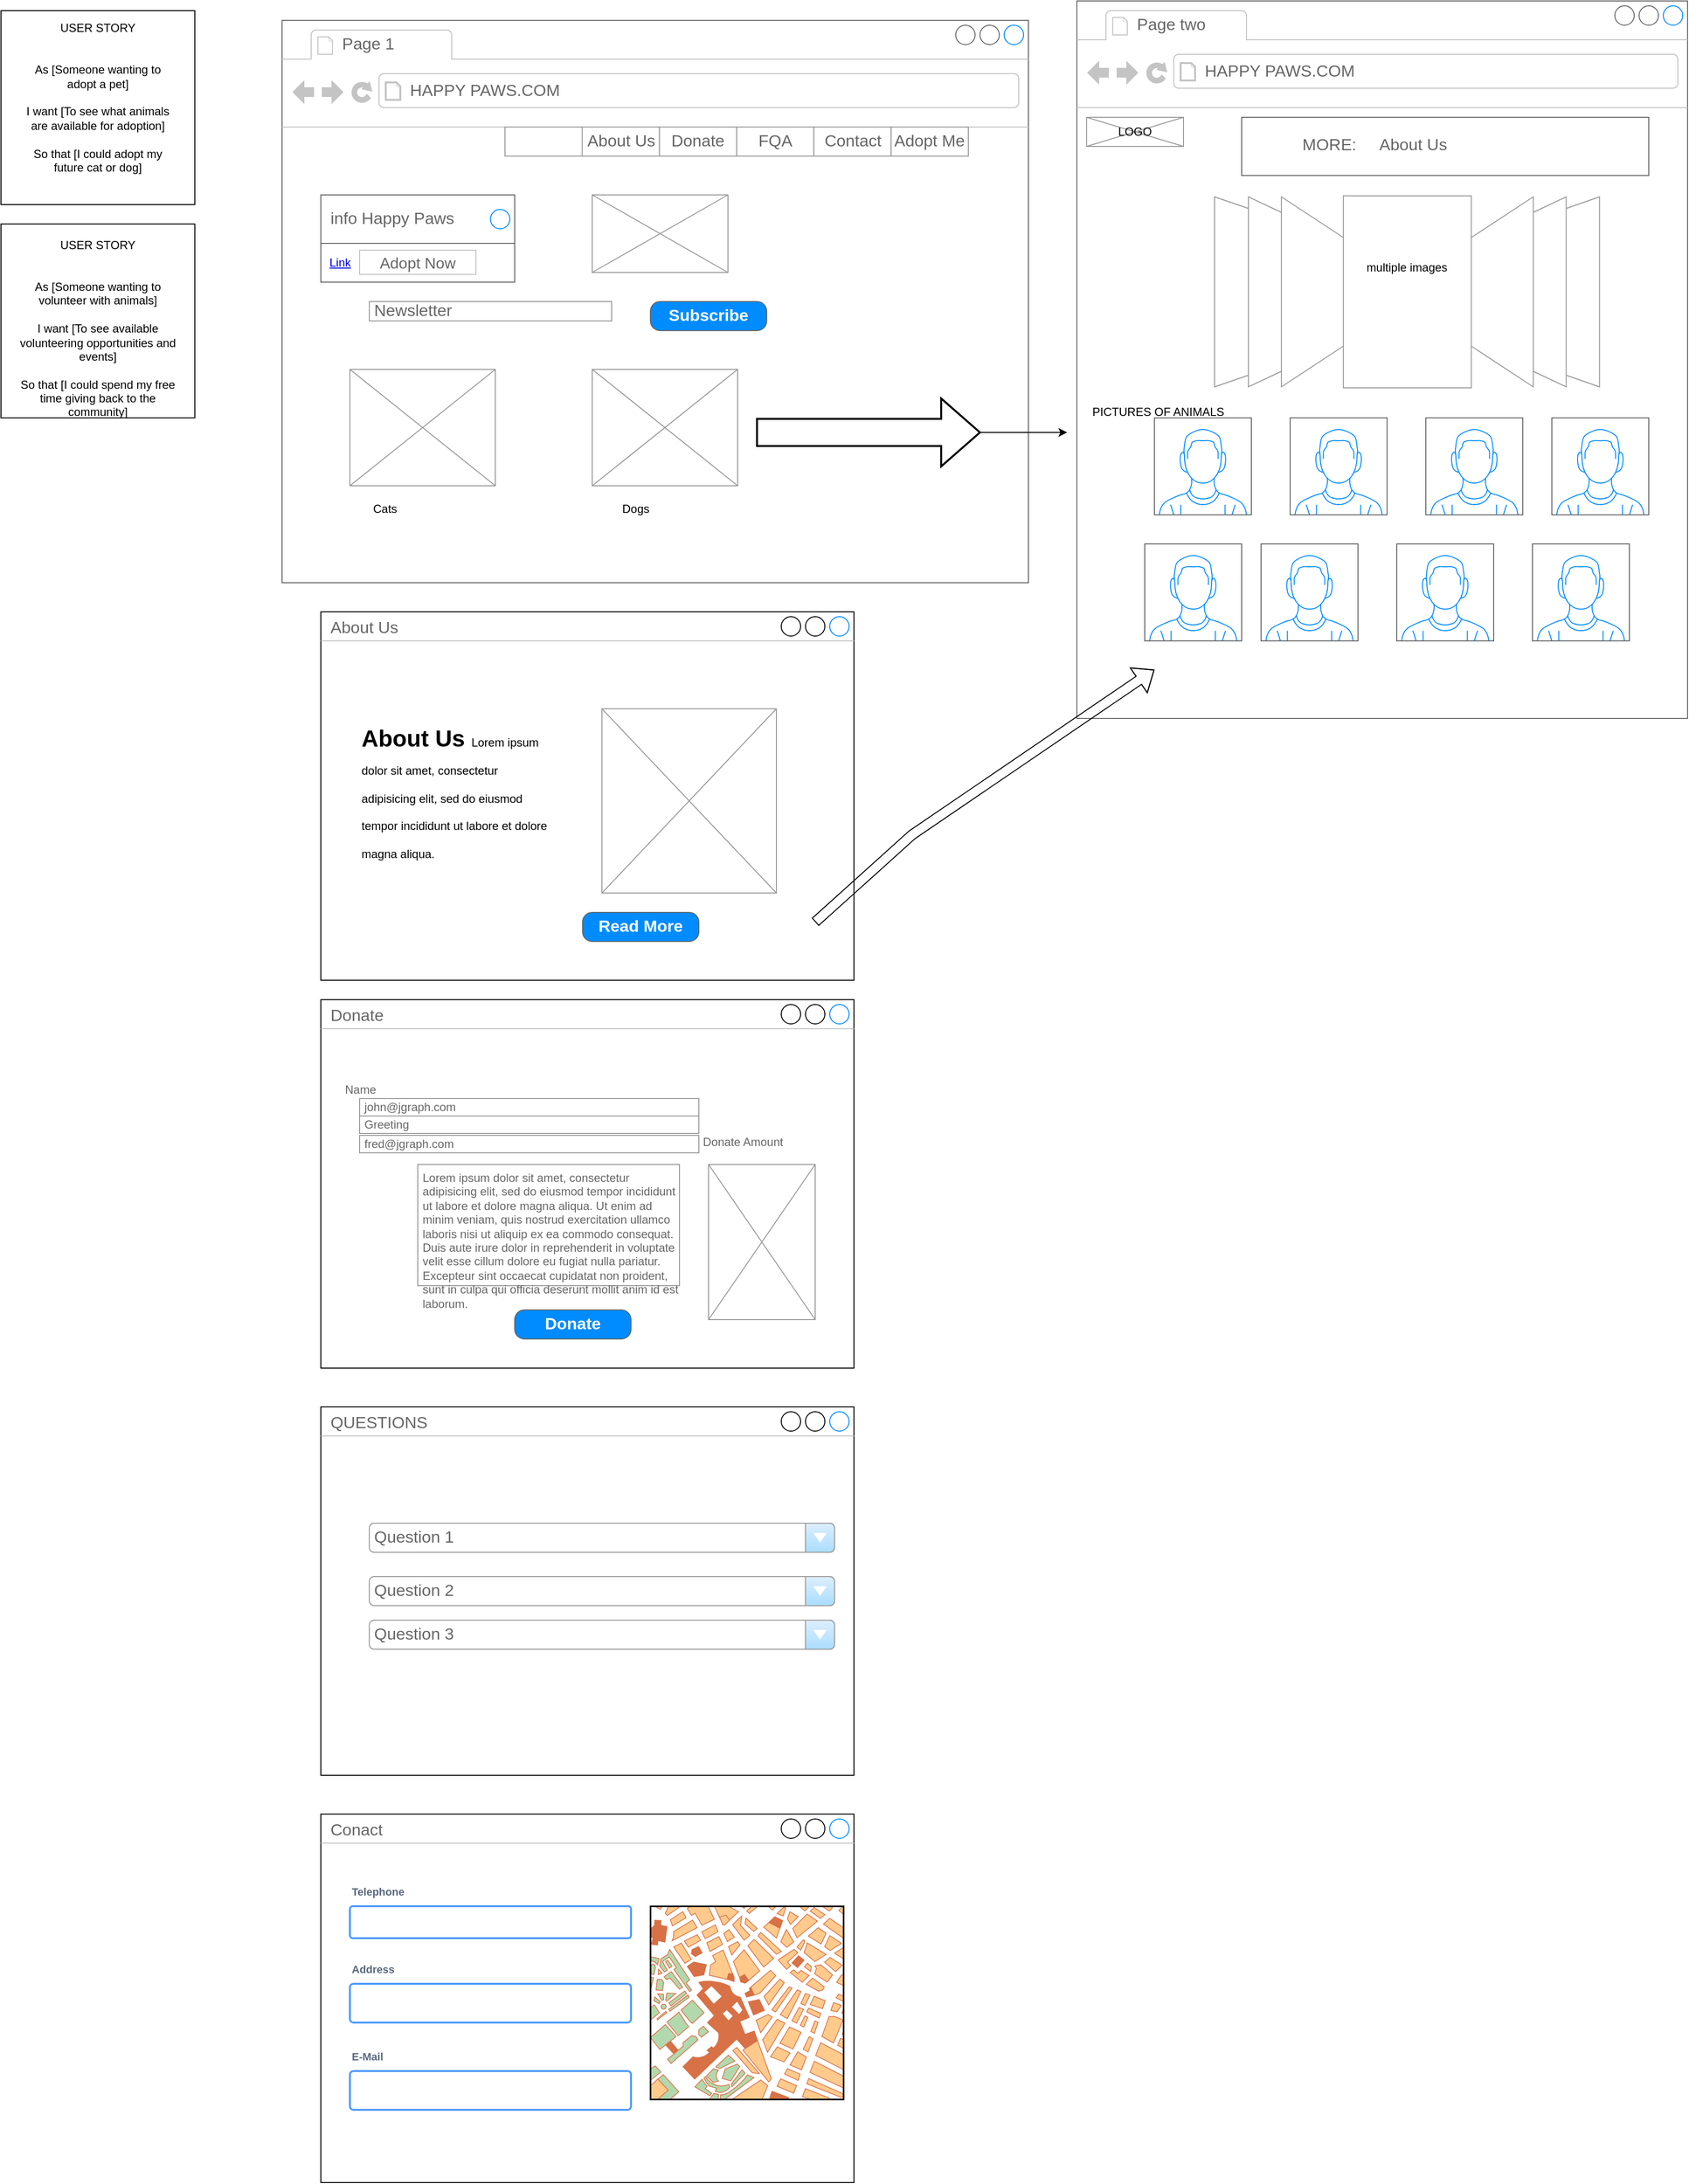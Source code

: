 <mxfile version="24.6.4" type="github">
  <diagram name="Page-1" id="H-CeVur-nIwIJ70glmqp">
    <mxGraphModel dx="4813" dy="1907" grid="1" gridSize="10" guides="1" tooltips="1" connect="1" arrows="1" fold="1" page="1" pageScale="1" pageWidth="850" pageHeight="1100" math="0" shadow="0">
      <root>
        <mxCell id="0" />
        <mxCell id="1" parent="0" />
        <mxCell id="7SDoAK0suNpCzh-hyjHh-1" value="" style="strokeWidth=1;shadow=0;dashed=0;align=center;html=1;shape=mxgraph.mockup.containers.browserWindow;rSize=0;strokeColor=#666666;strokeColor2=#008cff;strokeColor3=#c4c4c4;mainText=,;recursiveResize=0;fontFamily=Helvetica;" parent="1" vertex="1">
          <mxGeometry x="-1510" y="-180" width="630" height="740" as="geometry" />
        </mxCell>
        <mxCell id="7SDoAK0suNpCzh-hyjHh-2" value="Page two" style="strokeWidth=1;shadow=0;dashed=0;align=center;html=1;shape=mxgraph.mockup.containers.anchor;fontSize=17;fontColor=#666666;align=left;whiteSpace=wrap;" parent="7SDoAK0suNpCzh-hyjHh-1" vertex="1">
          <mxGeometry x="60" y="12" width="110" height="26" as="geometry" />
        </mxCell>
        <mxCell id="7SDoAK0suNpCzh-hyjHh-3" value="HAPPY PAWS.COM" style="strokeWidth=1;shadow=0;dashed=0;align=center;html=1;shape=mxgraph.mockup.containers.anchor;rSize=0;fontSize=17;fontColor=#666666;align=left;" parent="7SDoAK0suNpCzh-hyjHh-1" vertex="1">
          <mxGeometry x="130" y="60" width="250" height="26" as="geometry" />
        </mxCell>
        <mxCell id="7SDoAK0suNpCzh-hyjHh-16" value="" style="verticalLabelPosition=bottom;shadow=0;dashed=0;align=center;html=1;verticalAlign=top;strokeWidth=1;shape=mxgraph.mockup.graphics.simpleIcon;strokeColor=#999999;" parent="7SDoAK0suNpCzh-hyjHh-1" vertex="1">
          <mxGeometry x="10" y="120" width="100" height="30" as="geometry" />
        </mxCell>
        <mxCell id="7SDoAK0suNpCzh-hyjHh-17" value="LOGO" style="text;html=1;align=center;verticalAlign=middle;whiteSpace=wrap;rounded=0;" parent="7SDoAK0suNpCzh-hyjHh-1" vertex="1">
          <mxGeometry x="30" y="120" width="60" height="30" as="geometry" />
        </mxCell>
        <mxCell id="7SDoAK0suNpCzh-hyjHh-19" value="" style="verticalLabelPosition=bottom;shadow=0;dashed=0;align=center;html=1;verticalAlign=top;strokeWidth=1;shape=mxgraph.mockup.navigation.coverFlow;strokeColor=#999999;" parent="7SDoAK0suNpCzh-hyjHh-1" vertex="1">
          <mxGeometry x="140" y="200" width="400" height="200" as="geometry" />
        </mxCell>
        <mxCell id="7SDoAK0suNpCzh-hyjHh-22" value="multiple images" style="text;html=1;align=center;verticalAlign=middle;whiteSpace=wrap;rounded=0;" parent="7SDoAK0suNpCzh-hyjHh-1" vertex="1">
          <mxGeometry x="282.5" y="230" width="115" height="90" as="geometry" />
        </mxCell>
        <mxCell id="psdlCT42CZUNaAU6jx8q-65" value="&amp;nbsp; &amp;nbsp; &amp;nbsp; &amp;nbsp; &amp;nbsp; &amp;nbsp; MORE:&amp;nbsp; &amp;nbsp; &amp;nbsp;About Us" style="strokeWidth=1;shadow=0;dashed=0;align=center;html=1;shape=mxgraph.mockup.text.textBox;fontColor=#666666;align=left;fontSize=17;spacingLeft=4;spacingTop=-3;whiteSpace=wrap;strokeColor=#666666;mainText=" vertex="1" parent="7SDoAK0suNpCzh-hyjHh-1">
          <mxGeometry x="170" y="120" width="420" height="60" as="geometry" />
        </mxCell>
        <mxCell id="psdlCT42CZUNaAU6jx8q-69" value="" style="verticalLabelPosition=bottom;shadow=0;dashed=0;align=center;html=1;verticalAlign=top;strokeWidth=1;shape=mxgraph.mockup.containers.userMale;strokeColor=#666666;strokeColor2=#008cff;" vertex="1" parent="7SDoAK0suNpCzh-hyjHh-1">
          <mxGeometry x="80" y="430" width="100" height="100" as="geometry" />
        </mxCell>
        <mxCell id="psdlCT42CZUNaAU6jx8q-76" value="" style="verticalLabelPosition=bottom;shadow=0;dashed=0;align=center;html=1;verticalAlign=top;strokeWidth=1;shape=mxgraph.mockup.containers.userMale;strokeColor=#666666;strokeColor2=#008cff;" vertex="1" parent="7SDoAK0suNpCzh-hyjHh-1">
          <mxGeometry x="490" y="430" width="100" height="100" as="geometry" />
        </mxCell>
        <mxCell id="psdlCT42CZUNaAU6jx8q-75" value="" style="verticalLabelPosition=bottom;shadow=0;dashed=0;align=center;html=1;verticalAlign=top;strokeWidth=1;shape=mxgraph.mockup.containers.userMale;strokeColor=#666666;strokeColor2=#008cff;" vertex="1" parent="7SDoAK0suNpCzh-hyjHh-1">
          <mxGeometry x="360" y="430" width="100" height="100" as="geometry" />
        </mxCell>
        <mxCell id="psdlCT42CZUNaAU6jx8q-74" value="" style="verticalLabelPosition=bottom;shadow=0;dashed=0;align=center;html=1;verticalAlign=top;strokeWidth=1;shape=mxgraph.mockup.containers.userMale;strokeColor=#666666;strokeColor2=#008cff;" vertex="1" parent="7SDoAK0suNpCzh-hyjHh-1">
          <mxGeometry x="220" y="430" width="100" height="100" as="geometry" />
        </mxCell>
        <mxCell id="psdlCT42CZUNaAU6jx8q-73" value="" style="verticalLabelPosition=bottom;shadow=0;dashed=0;align=center;html=1;verticalAlign=top;strokeWidth=1;shape=mxgraph.mockup.containers.userMale;strokeColor=#666666;strokeColor2=#008cff;" vertex="1" parent="7SDoAK0suNpCzh-hyjHh-1">
          <mxGeometry x="470" y="560" width="100" height="100" as="geometry" />
        </mxCell>
        <mxCell id="psdlCT42CZUNaAU6jx8q-72" value="" style="verticalLabelPosition=bottom;shadow=0;dashed=0;align=center;html=1;verticalAlign=top;strokeWidth=1;shape=mxgraph.mockup.containers.userMale;strokeColor=#666666;strokeColor2=#008cff;" vertex="1" parent="7SDoAK0suNpCzh-hyjHh-1">
          <mxGeometry x="330" y="560" width="100" height="100" as="geometry" />
        </mxCell>
        <mxCell id="psdlCT42CZUNaAU6jx8q-71" value="" style="verticalLabelPosition=bottom;shadow=0;dashed=0;align=center;html=1;verticalAlign=top;strokeWidth=1;shape=mxgraph.mockup.containers.userMale;strokeColor=#666666;strokeColor2=#008cff;" vertex="1" parent="7SDoAK0suNpCzh-hyjHh-1">
          <mxGeometry x="190" y="560" width="100" height="100" as="geometry" />
        </mxCell>
        <mxCell id="psdlCT42CZUNaAU6jx8q-70" value="" style="verticalLabelPosition=bottom;shadow=0;dashed=0;align=center;html=1;verticalAlign=top;strokeWidth=1;shape=mxgraph.mockup.containers.userMale;strokeColor=#666666;strokeColor2=#008cff;" vertex="1" parent="7SDoAK0suNpCzh-hyjHh-1">
          <mxGeometry x="70" y="560" width="100" height="100" as="geometry" />
        </mxCell>
        <mxCell id="psdlCT42CZUNaAU6jx8q-77" value="PICTURES OF ANIMALS" style="text;strokeColor=none;fillColor=none;spacingLeft=4;spacingRight=4;overflow=hidden;rotatable=0;points=[[0,0.5],[1,0.5]];portConstraint=eastwest;fontSize=12;whiteSpace=wrap;html=1;" vertex="1" parent="7SDoAK0suNpCzh-hyjHh-1">
          <mxGeometry x="10" y="410" width="150" height="40" as="geometry" />
        </mxCell>
        <mxCell id="psdlCT42CZUNaAU6jx8q-2" value="" style="whiteSpace=wrap;html=1;aspect=fixed;" vertex="1" parent="1">
          <mxGeometry x="-2620" y="-170" width="200" height="200" as="geometry" />
        </mxCell>
        <mxCell id="psdlCT42CZUNaAU6jx8q-3" value="USER STORY&lt;div&gt;&lt;br&gt;&lt;/div&gt;&lt;div&gt;&lt;br&gt;&lt;/div&gt;&lt;div&gt;As [Someone wanting to adopt a pet]&lt;/div&gt;&lt;div&gt;&lt;br&gt;&lt;/div&gt;&lt;div&gt;I want [To see what animals are available for adoption]&lt;/div&gt;&lt;div&gt;&lt;br&gt;&lt;/div&gt;&lt;div&gt;So that [I could adopt my future cat or dog]&lt;/div&gt;&lt;div&gt;&lt;br&gt;&lt;/div&gt;&lt;div&gt;&lt;br&gt;&lt;/div&gt;&lt;div&gt;&lt;br&gt;&lt;/div&gt;&lt;div&gt;&lt;br&gt;&lt;/div&gt;&lt;div&gt;&lt;br&gt;&lt;/div&gt;&lt;div&gt;&lt;br&gt;&lt;/div&gt;&lt;div&gt;&lt;br&gt;&lt;/div&gt;" style="text;html=1;align=center;verticalAlign=middle;whiteSpace=wrap;rounded=0;" vertex="1" parent="1">
          <mxGeometry x="-2600" y="-90" width="160" height="120" as="geometry" />
        </mxCell>
        <mxCell id="psdlCT42CZUNaAU6jx8q-6" value="" style="whiteSpace=wrap;html=1;aspect=fixed;" vertex="1" parent="1">
          <mxGeometry x="-2620" y="50" width="200" height="200" as="geometry" />
        </mxCell>
        <mxCell id="psdlCT42CZUNaAU6jx8q-7" value="USER STORY&lt;div&gt;&lt;br&gt;&lt;/div&gt;&lt;div&gt;&lt;br&gt;&lt;/div&gt;&lt;div&gt;As [Someone wanting to volunteer with animals]&lt;/div&gt;&lt;div&gt;&lt;br&gt;&lt;/div&gt;&lt;div&gt;I want [To see available volunteering opportunities and events]&lt;/div&gt;&lt;div&gt;&lt;br&gt;&lt;/div&gt;&lt;div&gt;So that [I could spend my free time giving back to the community]&lt;/div&gt;&lt;div&gt;&lt;br&gt;&lt;/div&gt;" style="text;html=1;align=center;verticalAlign=middle;whiteSpace=wrap;rounded=0;" vertex="1" parent="1">
          <mxGeometry x="-2610" y="100" width="180" height="130" as="geometry" />
        </mxCell>
        <mxCell id="psdlCT42CZUNaAU6jx8q-62" value="" style="strokeWidth=1;shadow=0;dashed=0;align=center;html=1;shape=mxgraph.mockup.containers.browserWindow;rSize=0;strokeColor=#666666;strokeColor2=#008cff;strokeColor3=#c4c4c4;mainText=,;recursiveResize=0;" vertex="1" parent="1">
          <mxGeometry x="-2330" y="-160" width="770" height="580" as="geometry" />
        </mxCell>
        <mxCell id="psdlCT42CZUNaAU6jx8q-63" value="Page 1" style="strokeWidth=1;shadow=0;dashed=0;align=center;html=1;shape=mxgraph.mockup.containers.anchor;fontSize=17;fontColor=#666666;align=left;whiteSpace=wrap;" vertex="1" parent="psdlCT42CZUNaAU6jx8q-62">
          <mxGeometry x="60" y="12" width="110" height="26" as="geometry" />
        </mxCell>
        <mxCell id="psdlCT42CZUNaAU6jx8q-64" value="HAPPY PAWS.COM" style="strokeWidth=1;shadow=0;dashed=0;align=center;html=1;shape=mxgraph.mockup.containers.anchor;rSize=0;fontSize=17;fontColor=#666666;align=left;" vertex="1" parent="psdlCT42CZUNaAU6jx8q-62">
          <mxGeometry x="130" y="60" width="250" height="26" as="geometry" />
        </mxCell>
        <mxCell id="psdlCT42CZUNaAU6jx8q-78" value="" style="strokeWidth=1;shadow=0;dashed=0;align=center;html=1;shape=mxgraph.mockup.forms.rrect;rSize=0;strokeColor=#999999;" vertex="1" parent="psdlCT42CZUNaAU6jx8q-62">
          <mxGeometry x="230" y="110" width="478" height="30" as="geometry" />
        </mxCell>
        <mxCell id="psdlCT42CZUNaAU6jx8q-80" value="About Us" style="strokeColor=inherit;fillColor=inherit;gradientColor=inherit;strokeWidth=1;shadow=0;dashed=0;align=center;html=1;shape=mxgraph.mockup.forms.rrect;rSize=0;fontSize=17;fontColor=#666666;whiteSpace=wrap;" vertex="1" parent="psdlCT42CZUNaAU6jx8q-78">
          <mxGeometry x="79.667" width="79.667" height="30" as="geometry" />
        </mxCell>
        <mxCell id="psdlCT42CZUNaAU6jx8q-81" value="Donate" style="strokeColor=inherit;fillColor=inherit;gradientColor=inherit;strokeWidth=1;shadow=0;dashed=0;align=center;html=1;shape=mxgraph.mockup.forms.rrect;rSize=0;fontSize=17;fontColor=#666666;whiteSpace=wrap;" vertex="1" parent="psdlCT42CZUNaAU6jx8q-78">
          <mxGeometry x="159.333" width="79.667" height="30" as="geometry" />
        </mxCell>
        <mxCell id="psdlCT42CZUNaAU6jx8q-82" value="FQA" style="strokeColor=inherit;fillColor=inherit;gradientColor=inherit;strokeWidth=1;shadow=0;dashed=0;align=center;html=1;shape=mxgraph.mockup.forms.rrect;rSize=0;fontSize=17;fontColor=#666666;whiteSpace=wrap;" vertex="1" parent="psdlCT42CZUNaAU6jx8q-78">
          <mxGeometry x="239.0" width="79.667" height="30" as="geometry" />
        </mxCell>
        <mxCell id="psdlCT42CZUNaAU6jx8q-83" value="Contact" style="strokeColor=inherit;fillColor=inherit;gradientColor=inherit;strokeWidth=1;shadow=0;dashed=0;align=center;html=1;shape=mxgraph.mockup.forms.rrect;rSize=0;fontSize=17;fontColor=#666666;whiteSpace=wrap;" vertex="1" parent="psdlCT42CZUNaAU6jx8q-78">
          <mxGeometry x="318.667" width="79.667" height="30" as="geometry" />
        </mxCell>
        <mxCell id="psdlCT42CZUNaAU6jx8q-84" value="Adopt Me" style="strokeColor=inherit;fillColor=inherit;gradientColor=inherit;strokeWidth=1;shadow=0;dashed=0;align=center;html=1;shape=mxgraph.mockup.forms.rrect;rSize=0;fontSize=17;fontColor=#666666;whiteSpace=wrap;" vertex="1" parent="psdlCT42CZUNaAU6jx8q-78">
          <mxGeometry x="398.333" width="79.667" height="30" as="geometry" />
        </mxCell>
        <mxCell id="psdlCT42CZUNaAU6jx8q-85" value="" style="strokeWidth=1;shadow=0;dashed=0;align=center;html=1;shape=mxgraph.mockup.containers.rrect;rSize=0;strokeColor=#666666;fontColor=#666666;fontSize=17;verticalAlign=top;whiteSpace=wrap;fillColor=#ffffff;spacingTop=32;" vertex="1" parent="psdlCT42CZUNaAU6jx8q-62">
          <mxGeometry x="40" y="180" width="200" height="90" as="geometry" />
        </mxCell>
        <mxCell id="psdlCT42CZUNaAU6jx8q-86" value="info Happy Paws" style="strokeWidth=1;shadow=0;dashed=0;align=center;html=1;shape=mxgraph.mockup.containers.rrect;rSize=0;fontSize=17;fontColor=#666666;strokeColor=#666666;align=left;spacingLeft=8;fillColor=#ffffff;resizeWidth=1;whiteSpace=wrap;" vertex="1" parent="psdlCT42CZUNaAU6jx8q-85">
          <mxGeometry width="200" height="50" relative="1" as="geometry" />
        </mxCell>
        <mxCell id="psdlCT42CZUNaAU6jx8q-87" value="" style="shape=ellipse;strokeColor=#008cff;resizable=0;fillColor=none;html=1;" vertex="1" parent="psdlCT42CZUNaAU6jx8q-86">
          <mxGeometry x="1" y="0.5" width="20" height="20" relative="1" as="geometry">
            <mxPoint x="-25" y="-10" as="offset" />
          </mxGeometry>
        </mxCell>
        <mxCell id="psdlCT42CZUNaAU6jx8q-88" value="Adopt Now" style="strokeWidth=1;shadow=0;dashed=0;align=center;html=1;shape=mxgraph.mockup.containers.rrect;rSize=0;fontSize=16;fontColor=#666666;strokeColor=#c4c4c4;resizable=0;whiteSpace=wrap;fillColor=#ffffff;" vertex="1" parent="psdlCT42CZUNaAU6jx8q-85">
          <mxGeometry x="0.5" y="1" width="120" height="25" relative="1" as="geometry">
            <mxPoint x="-60" y="-33" as="offset" />
          </mxGeometry>
        </mxCell>
        <UserObject label="Link" link="https://www.draw.io" id="psdlCT42CZUNaAU6jx8q-91">
          <mxCell style="text;html=1;strokeColor=none;fillColor=none;whiteSpace=wrap;align=center;verticalAlign=middle;fontColor=#0000EE;fontStyle=4;" vertex="1" parent="psdlCT42CZUNaAU6jx8q-85">
            <mxGeometry x="-10" y="50" width="60" height="40" as="geometry" />
          </mxCell>
        </UserObject>
        <mxCell id="psdlCT42CZUNaAU6jx8q-89" value="" style="verticalLabelPosition=bottom;shadow=0;dashed=0;align=center;html=1;verticalAlign=top;strokeWidth=1;shape=mxgraph.mockup.graphics.simpleIcon;strokeColor=#999999;" vertex="1" parent="psdlCT42CZUNaAU6jx8q-62">
          <mxGeometry x="320" y="180" width="140" height="80" as="geometry" />
        </mxCell>
        <mxCell id="psdlCT42CZUNaAU6jx8q-93" value="Newsletter" style="strokeWidth=1;shadow=0;dashed=0;align=center;html=1;shape=mxgraph.mockup.forms.pwField;strokeColor=#999999;mainText=;align=left;fontColor=#666666;fontSize=17;spacingLeft=3;" vertex="1" parent="psdlCT42CZUNaAU6jx8q-62">
          <mxGeometry x="90" y="290" width="250" height="20" as="geometry" />
        </mxCell>
        <mxCell id="psdlCT42CZUNaAU6jx8q-96" value="" style="verticalLabelPosition=bottom;shadow=0;dashed=0;align=center;html=1;verticalAlign=top;strokeWidth=1;shape=mxgraph.mockup.graphics.simpleIcon;strokeColor=#999999;" vertex="1" parent="psdlCT42CZUNaAU6jx8q-62">
          <mxGeometry x="70" y="360" width="150" height="120" as="geometry" />
        </mxCell>
        <mxCell id="psdlCT42CZUNaAU6jx8q-97" value="" style="verticalLabelPosition=bottom;shadow=0;dashed=0;align=center;html=1;verticalAlign=top;strokeWidth=1;shape=mxgraph.mockup.graphics.simpleIcon;strokeColor=#999999;" vertex="1" parent="psdlCT42CZUNaAU6jx8q-62">
          <mxGeometry x="320" y="360" width="150" height="120" as="geometry" />
        </mxCell>
        <mxCell id="psdlCT42CZUNaAU6jx8q-99" value="Dogs" style="text;strokeColor=none;fillColor=none;spacingLeft=4;spacingRight=4;overflow=hidden;rotatable=0;points=[[0,0.5],[1,0.5]];portConstraint=eastwest;fontSize=12;whiteSpace=wrap;html=1;" vertex="1" parent="psdlCT42CZUNaAU6jx8q-62">
          <mxGeometry x="345" y="490" width="115" height="30" as="geometry" />
        </mxCell>
        <mxCell id="psdlCT42CZUNaAU6jx8q-98" value="Cats" style="text;strokeColor=none;fillColor=none;spacingLeft=4;spacingRight=4;overflow=hidden;rotatable=0;points=[[0,0.5],[1,0.5]];portConstraint=eastwest;fontSize=12;whiteSpace=wrap;html=1;" vertex="1" parent="psdlCT42CZUNaAU6jx8q-62">
          <mxGeometry x="87.5" y="490" width="115" height="30" as="geometry" />
        </mxCell>
        <mxCell id="psdlCT42CZUNaAU6jx8q-103" style="edgeStyle=orthogonalEdgeStyle;rounded=0;orthogonalLoop=1;jettySize=auto;html=1;exitX=1;exitY=0.5;exitDx=0;exitDy=0;exitPerimeter=0;" edge="1" parent="psdlCT42CZUNaAU6jx8q-62" source="psdlCT42CZUNaAU6jx8q-102">
          <mxGeometry relative="1" as="geometry">
            <mxPoint x="810" y="425" as="targetPoint" />
          </mxGeometry>
        </mxCell>
        <mxCell id="psdlCT42CZUNaAU6jx8q-102" value="" style="verticalLabelPosition=bottom;verticalAlign=top;html=1;strokeWidth=2;shape=mxgraph.arrows2.arrow;dy=0.6;dx=40;notch=0;" vertex="1" parent="psdlCT42CZUNaAU6jx8q-62">
          <mxGeometry x="490" y="390" width="230" height="70" as="geometry" />
        </mxCell>
        <mxCell id="psdlCT42CZUNaAU6jx8q-142" value="Subscribe" style="strokeWidth=1;shadow=0;dashed=0;align=center;html=1;shape=mxgraph.mockup.buttons.button;strokeColor=#666666;fontColor=#ffffff;mainText=;buttonStyle=round;fontSize=17;fontStyle=1;fillColor=#008cff;whiteSpace=wrap;" vertex="1" parent="psdlCT42CZUNaAU6jx8q-62">
          <mxGeometry x="380" y="290" width="120" height="30" as="geometry" />
        </mxCell>
        <mxCell id="psdlCT42CZUNaAU6jx8q-104" value="About Us" style="strokeWidth=1;shadow=0;dashed=0;align=center;html=1;shape=mxgraph.mockup.containers.window;align=left;verticalAlign=top;spacingLeft=8;strokeColor2=#008cff;strokeColor3=#c4c4c4;fontColor=#666666;mainText=;fontSize=17;labelBackgroundColor=none;whiteSpace=wrap;" vertex="1" parent="1">
          <mxGeometry x="-2290" y="450" width="550" height="380" as="geometry" />
        </mxCell>
        <mxCell id="psdlCT42CZUNaAU6jx8q-105" value="" style="verticalLabelPosition=bottom;shadow=0;dashed=0;align=center;html=1;verticalAlign=top;strokeWidth=1;shape=mxgraph.mockup.graphics.simpleIcon;strokeColor=#999999;" vertex="1" parent="1">
          <mxGeometry x="-2000" y="550" width="180" height="190" as="geometry" />
        </mxCell>
        <mxCell id="psdlCT42CZUNaAU6jx8q-106" value="&lt;h1 style=&quot;margin-top: 0px;&quot;&gt;&lt;span style=&quot;background-color: initial;&quot;&gt;About Us&amp;nbsp;&lt;/span&gt;&lt;span style=&quot;background-color: initial; font-size: 12px; font-weight: normal;&quot;&gt;Lorem ipsum dolor sit amet, consectetur adipisicing elit, sed do eiusmod tempor incididunt ut labore et dolore magna aliqua.&lt;/span&gt;&lt;br&gt;&lt;/h1&gt;" style="text;html=1;whiteSpace=wrap;overflow=hidden;rounded=0;" vertex="1" parent="1">
          <mxGeometry x="-2250" y="560" width="200" height="200" as="geometry" />
        </mxCell>
        <mxCell id="psdlCT42CZUNaAU6jx8q-109" value="" style="shape=flexArrow;endArrow=classic;html=1;rounded=0;entryX=0.127;entryY=0.932;entryDx=0;entryDy=0;entryPerimeter=0;" edge="1" parent="1" target="7SDoAK0suNpCzh-hyjHh-1">
          <mxGeometry width="50" height="50" relative="1" as="geometry">
            <mxPoint x="-1780" y="770" as="sourcePoint" />
            <mxPoint x="-1590" y="600" as="targetPoint" />
            <Array as="points">
              <mxPoint x="-1680" y="680" />
            </Array>
          </mxGeometry>
        </mxCell>
        <mxCell id="psdlCT42CZUNaAU6jx8q-111" value="Donate" style="strokeWidth=1;shadow=0;dashed=0;align=center;html=1;shape=mxgraph.mockup.containers.window;align=left;verticalAlign=top;spacingLeft=8;strokeColor2=#008cff;strokeColor3=#c4c4c4;fontColor=#666666;mainText=;fontSize=17;labelBackgroundColor=none;whiteSpace=wrap;" vertex="1" parent="1">
          <mxGeometry x="-2290" y="850" width="550" height="380" as="geometry" />
        </mxCell>
        <mxCell id="psdlCT42CZUNaAU6jx8q-123" value="Donate Amount" style="strokeWidth=1;shadow=0;dashed=0;align=center;html=1;shape=mxgraph.mockup.forms.anchor;align=right;spacingRight=2;fontColor=#666666;" vertex="1" parent="1">
          <mxGeometry x="-1860" y="988" width="50" height="18" as="geometry" />
        </mxCell>
        <mxCell id="psdlCT42CZUNaAU6jx8q-124" value="john@jgraph.com" style="strokeWidth=1;shadow=0;dashed=0;align=center;html=1;shape=mxgraph.mockup.forms.rrect;fillColor=#ffffff;rSize=0;fontColor=#666666;align=left;spacingLeft=3;strokeColor=#999999;" vertex="1" parent="1">
          <mxGeometry x="-2250" y="952" width="350" height="18" as="geometry" />
        </mxCell>
        <mxCell id="psdlCT42CZUNaAU6jx8q-125" value="Name" style="strokeWidth=1;shadow=0;dashed=0;align=center;html=1;shape=mxgraph.mockup.forms.anchor;align=right;spacingRight=2;fontColor=#666666;" vertex="1" parent="1">
          <mxGeometry x="-2280" y="934" width="50" height="18" as="geometry" />
        </mxCell>
        <mxCell id="psdlCT42CZUNaAU6jx8q-126" value="Greeting" style="strokeWidth=1;shadow=0;dashed=0;align=center;html=1;shape=mxgraph.mockup.forms.rrect;fillColor=#ffffff;rSize=0;fontColor=#666666;align=left;spacingLeft=3;strokeColor=#999999;" vertex="1" parent="1">
          <mxGeometry x="-2250" y="970" width="350" height="18" as="geometry" />
        </mxCell>
        <mxCell id="psdlCT42CZUNaAU6jx8q-128" value="fred@jgraph.com" style="strokeWidth=1;shadow=0;dashed=0;align=center;html=1;shape=mxgraph.mockup.forms.rrect;fillColor=#ffffff;rSize=0;fontColor=#666666;align=left;spacingLeft=3;strokeColor=#999999;" vertex="1" parent="1">
          <mxGeometry x="-2250" y="990" width="350" height="18" as="geometry" />
        </mxCell>
        <mxCell id="psdlCT42CZUNaAU6jx8q-133" value="Lorem ipsum dolor sit amet, consectetur adipisicing elit, sed do eiusmod tempor incididunt ut labore et dolore magna aliqua. Ut enim ad minim veniam, quis nostrud exercitation ullamco laboris nisi ut aliquip ex ea commodo consequat. Duis aute irure dolor in reprehenderit in voluptate velit esse cillum dolore eu fugiat nulla pariatur. Excepteur sint occaecat cupidatat non proident, sunt in culpa qui officia deserunt mollit anim id est laborum." style="strokeWidth=1;shadow=0;dashed=0;align=center;html=1;shape=mxgraph.mockup.forms.rrect;fillColor=#ffffff;rSize=0;fontColor=#666666;align=left;spacingLeft=3;strokeColor=#999999;verticalAlign=top;whiteSpace=wrap;" vertex="1" parent="1">
          <mxGeometry x="-2190" y="1020" width="270" height="125" as="geometry" />
        </mxCell>
        <mxCell id="psdlCT42CZUNaAU6jx8q-134" value="" style="verticalLabelPosition=bottom;shadow=0;dashed=0;align=center;html=1;verticalAlign=top;strokeWidth=1;shape=mxgraph.mockup.graphics.simpleIcon;strokeColor=#999999;" vertex="1" parent="1">
          <mxGeometry x="-1890" y="1020" width="110" height="160" as="geometry" />
        </mxCell>
        <mxCell id="psdlCT42CZUNaAU6jx8q-135" value="QUESTIONS" style="strokeWidth=1;shadow=0;dashed=0;align=center;html=1;shape=mxgraph.mockup.containers.window;align=left;verticalAlign=top;spacingLeft=8;strokeColor2=#008cff;strokeColor3=#c4c4c4;fontColor=#666666;mainText=;fontSize=17;labelBackgroundColor=none;whiteSpace=wrap;" vertex="1" parent="1">
          <mxGeometry x="-2290" y="1270" width="550" height="380" as="geometry" />
        </mxCell>
        <mxCell id="psdlCT42CZUNaAU6jx8q-136" value="Question 1" style="strokeWidth=1;shadow=0;dashed=0;align=center;html=1;shape=mxgraph.mockup.forms.comboBox;strokeColor=#999999;fillColor=#ddeeff;align=left;fillColor2=#aaddff;mainText=;fontColor=#666666;fontSize=17;spacingLeft=3;" vertex="1" parent="1">
          <mxGeometry x="-2240" y="1390" width="480" height="30" as="geometry" />
        </mxCell>
        <mxCell id="psdlCT42CZUNaAU6jx8q-137" value="Question 3" style="strokeWidth=1;shadow=0;dashed=0;align=center;html=1;shape=mxgraph.mockup.forms.comboBox;strokeColor=#999999;fillColor=#ddeeff;align=left;fillColor2=#aaddff;mainText=;fontColor=#666666;fontSize=17;spacingLeft=3;" vertex="1" parent="1">
          <mxGeometry x="-2240" y="1490" width="480" height="30" as="geometry" />
        </mxCell>
        <mxCell id="psdlCT42CZUNaAU6jx8q-138" value="Question 2" style="strokeWidth=1;shadow=0;dashed=0;align=center;html=1;shape=mxgraph.mockup.forms.comboBox;strokeColor=#999999;fillColor=#ddeeff;align=left;fillColor2=#aaddff;mainText=;fontColor=#666666;fontSize=17;spacingLeft=3;" vertex="1" parent="1">
          <mxGeometry x="-2240" y="1445" width="480" height="30" as="geometry" />
        </mxCell>
        <mxCell id="psdlCT42CZUNaAU6jx8q-139" value="Conact" style="strokeWidth=1;shadow=0;dashed=0;align=center;html=1;shape=mxgraph.mockup.containers.window;align=left;verticalAlign=top;spacingLeft=8;strokeColor2=#008cff;strokeColor3=#c4c4c4;fontColor=#666666;mainText=;fontSize=17;labelBackgroundColor=none;whiteSpace=wrap;" vertex="1" parent="1">
          <mxGeometry x="-2290" y="1690" width="550" height="380" as="geometry" />
        </mxCell>
        <mxCell id="psdlCT42CZUNaAU6jx8q-140" value="Donate" style="strokeWidth=1;shadow=0;dashed=0;align=center;html=1;shape=mxgraph.mockup.buttons.button;strokeColor=#666666;fontColor=#ffffff;mainText=;buttonStyle=round;fontSize=17;fontStyle=1;fillColor=#008cff;whiteSpace=wrap;" vertex="1" parent="1">
          <mxGeometry x="-2090" y="1170" width="120" height="30" as="geometry" />
        </mxCell>
        <mxCell id="psdlCT42CZUNaAU6jx8q-141" value="Read More" style="strokeWidth=1;shadow=0;dashed=0;align=center;html=1;shape=mxgraph.mockup.buttons.button;strokeColor=#666666;fontColor=#ffffff;mainText=;buttonStyle=round;fontSize=17;fontStyle=1;fillColor=#008cff;whiteSpace=wrap;" vertex="1" parent="1">
          <mxGeometry x="-2020" y="760" width="120" height="30" as="geometry" />
        </mxCell>
        <mxCell id="psdlCT42CZUNaAU6jx8q-148" value="Telephone" style="fillColor=none;strokeColor=none;html=1;fontSize=11;fontStyle=0;align=left;fontColor=#596780;fontStyle=1;fontSize=11" vertex="1" parent="1">
          <mxGeometry x="-2260" y="1760" width="240" height="20" as="geometry" />
        </mxCell>
        <mxCell id="psdlCT42CZUNaAU6jx8q-149" value="" style="rounded=1;arcSize=9;align=left;spacingLeft=5;strokeColor=#4C9AFF;html=1;strokeWidth=2;fontSize=12" vertex="1" parent="1">
          <mxGeometry x="-2260" y="1785" width="290" height="33" as="geometry" />
        </mxCell>
        <mxCell id="psdlCT42CZUNaAU6jx8q-150" value="Address" style="fillColor=none;strokeColor=none;html=1;fontSize=11;fontStyle=0;align=left;fontColor=#596780;fontStyle=1;fontSize=11" vertex="1" parent="1">
          <mxGeometry x="-2260" y="1840" width="240" height="20" as="geometry" />
        </mxCell>
        <mxCell id="psdlCT42CZUNaAU6jx8q-151" value="" style="rounded=1;arcSize=9;align=left;spacingLeft=5;strokeColor=#4C9AFF;html=1;strokeWidth=2;fontSize=12" vertex="1" parent="1">
          <mxGeometry x="-2260" y="1865" width="290" height="40" as="geometry" />
        </mxCell>
        <mxCell id="psdlCT42CZUNaAU6jx8q-153" value="E-Mail" style="fillColor=none;strokeColor=none;html=1;fontSize=11;fontStyle=0;align=left;fontColor=#596780;fontStyle=1;fontSize=11" vertex="1" parent="1">
          <mxGeometry x="-2260" y="1930" width="240" height="20" as="geometry" />
        </mxCell>
        <mxCell id="psdlCT42CZUNaAU6jx8q-154" value="" style="rounded=1;arcSize=9;align=left;spacingLeft=5;strokeColor=#4C9AFF;html=1;strokeWidth=2;fontSize=12" vertex="1" parent="1">
          <mxGeometry x="-2260" y="1955" width="290" height="40" as="geometry" />
        </mxCell>
        <mxCell id="psdlCT42CZUNaAU6jx8q-155" value="" style="verticalLabelPosition=bottom;shadow=0;dashed=0;align=center;html=1;verticalAlign=top;strokeWidth=1;shape=mxgraph.mockup.misc.map;" vertex="1" parent="1">
          <mxGeometry x="-1950" y="1785" width="200" height="200" as="geometry" />
        </mxCell>
      </root>
    </mxGraphModel>
  </diagram>
</mxfile>
